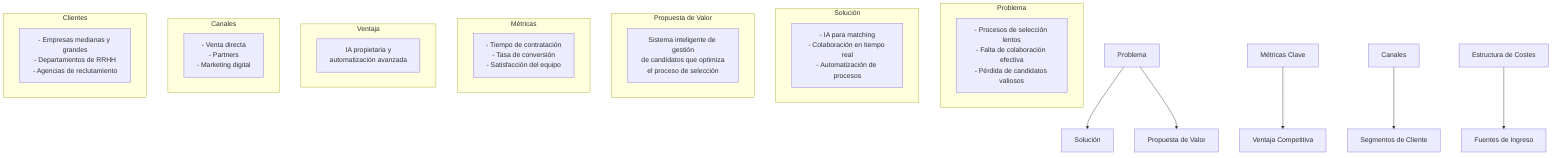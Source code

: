 graph TD
    A[Problema] --> B[Solución]
    A --> C[Propuesta de Valor]
    D[Métricas Clave] --> E[Ventaja Competitiva]
    F[Canales] --> G[Segmentos de Cliente]
    H[Estructura de Costes] --> I[Fuentes de Ingreso]
    
    subgraph Problema
    A1["- Procesos de selección lentos<br/>- Falta de colaboración efectiva<br/>- Pérdida de candidatos valiosos"]
    end
    
    subgraph Solución
    B1["- IA para matching<br/>- Colaboración en tiempo real<br/>- Automatización de procesos"]
    end
    
    subgraph Propuesta de Valor
    C1["Sistema inteligente de gestión<br/>de candidatos que optimiza<br/>el proceso de selección"]
    end
    
    subgraph Métricas
    D1["- Tiempo de contratación<br/>- Tasa de conversión<br/>- Satisfacción del equipo"]
    end
    
    subgraph Ventaja
    E1["IA propietaria y<br/>automatización avanzada"]
    end
    
    subgraph Canales
    F1["- Venta directa<br/>- Partners<br/>- Marketing digital"]
    end
    
    subgraph Clientes
    G1["- Empresas medianas y grandes<br/>- Departamentos de RRHH<br/>- Agencias de reclutamiento"]
    end